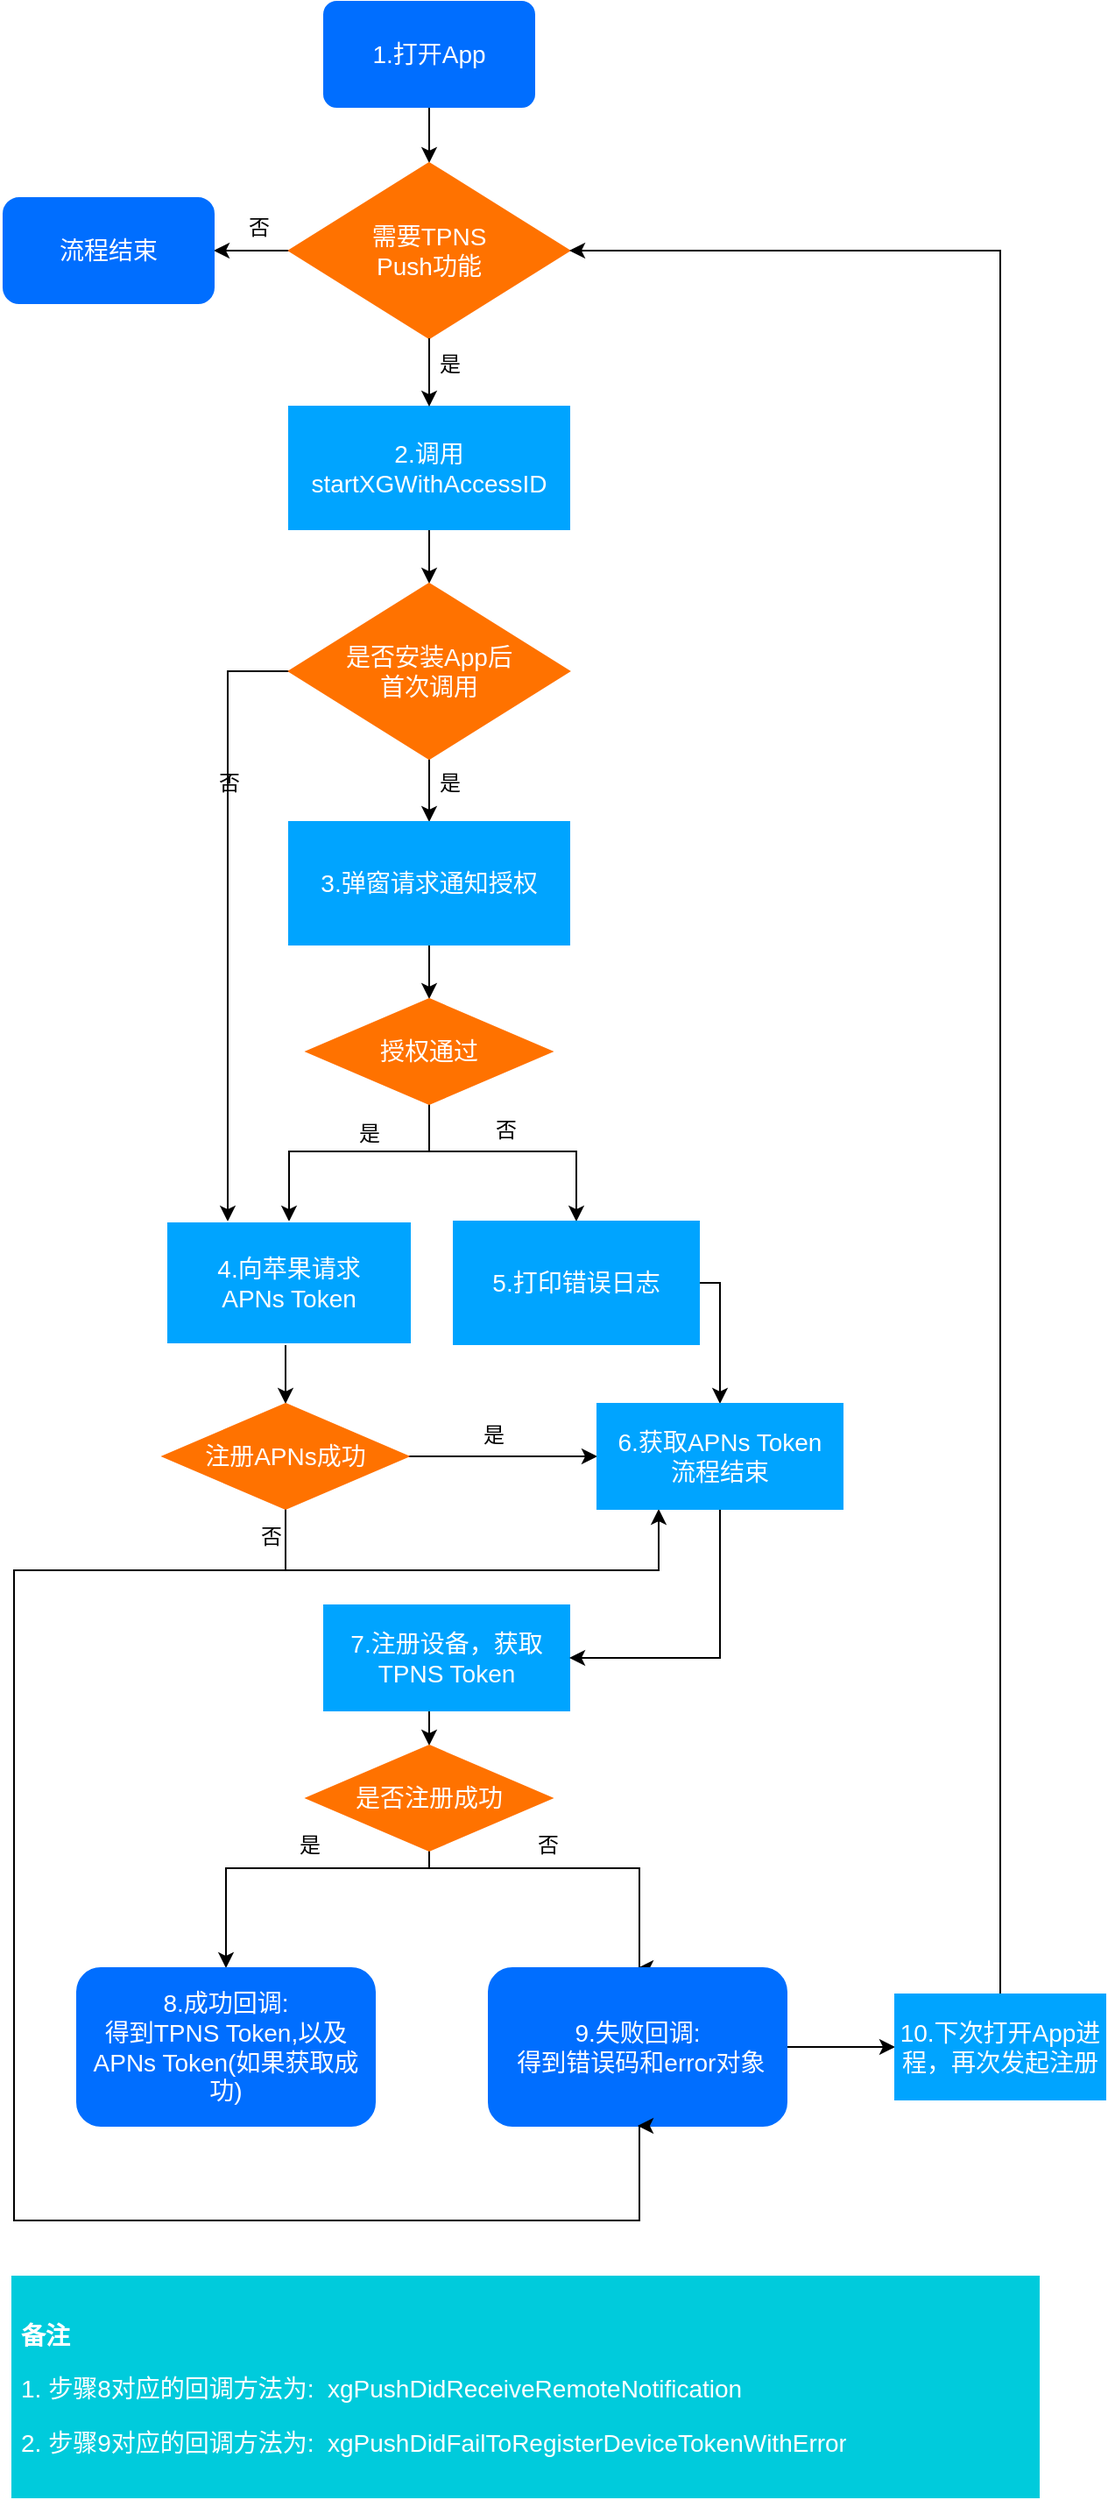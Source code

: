 <mxfile version="13.10.4" type="github">
  <diagram id="-N9uZjTop2ZxeEDGDAec" name="Page-1">
    <mxGraphModel dx="1426" dy="1816" grid="0" gridSize="10" guides="1" tooltips="1" connect="1" arrows="1" fold="1" page="1" pageScale="1" pageWidth="850" pageHeight="1100" math="0" shadow="0">
      <root>
        <mxCell id="0" />
        <mxCell id="1" parent="0" />
        <mxCell id="5" value="" style="endArrow=classic;html=1;exitX=0.5;exitY=1;exitDx=0;exitDy=0;entryX=0.5;entryY=0;entryDx=0;entryDy=0;" parent="1" source="6" edge="1" target="11">
          <mxGeometry width="50" height="50" relative="1" as="geometry">
            <mxPoint x="407" y="88" as="sourcePoint" />
            <mxPoint x="407" y="108" as="targetPoint" />
          </mxGeometry>
        </mxCell>
        <mxCell id="6" value="&lt;font face=&quot;helvetica&quot; style=&quot;font-size: 14px;&quot;&gt;1.打开App&lt;/font&gt;" style="rounded=1;whiteSpace=wrap;html=1;fillColor=#006EFF;strokeColor=#006EFF;fontColor=#FFFFFF;fontSize=14;rotation=0;arcSize=12;" parent="1" vertex="1">
          <mxGeometry x="347" y="-96" width="120" height="60" as="geometry" />
        </mxCell>
        <mxCell id="113" style="edgeStyle=orthogonalEdgeStyle;rounded=0;orthogonalLoop=1;jettySize=auto;html=1;exitX=0.5;exitY=1;exitDx=0;exitDy=0;entryX=0.5;entryY=0;entryDx=0;entryDy=0;" parent="1" source="7" target="46" edge="1">
          <mxGeometry relative="1" as="geometry" />
        </mxCell>
        <mxCell id="7" value="&lt;font face=&quot;helvetica&quot; style=&quot;font-size: 14px;&quot;&gt;&lt;font style=&quot;font-size: 14px;&quot;&gt;2.调用startXGWithAccessID&lt;/font&gt;&lt;br style=&quot;font-size: 14px;&quot;&gt;&lt;/font&gt;" style="rounded=0;whiteSpace=wrap;html=1;fillColor=#00A4FF;strokeColor=#00A4FF;fontColor=#FFFFFF;fontSize=14;" parent="1" vertex="1">
          <mxGeometry x="327" y="135" width="160" height="70" as="geometry" />
        </mxCell>
        <mxCell id="10" value="是" style="text;html=1;strokeColor=none;fillColor=none;align=center;verticalAlign=middle;whiteSpace=wrap;rounded=0;" parent="1" vertex="1">
          <mxGeometry x="407" y="99" width="24" height="24" as="geometry" />
        </mxCell>
        <mxCell id="156" style="edgeStyle=orthogonalEdgeStyle;rounded=0;orthogonalLoop=1;jettySize=auto;html=1;exitX=0;exitY=0.5;exitDx=0;exitDy=0;entryX=1;entryY=0.5;entryDx=0;entryDy=0;arcSize=11;" parent="1" source="11" target="155" edge="1">
          <mxGeometry relative="1" as="geometry" />
        </mxCell>
        <mxCell id="11" value="需要TPNS &lt;br&gt;Push功能" style="rhombus;whiteSpace=wrap;html=1;fontColor=#FFFFFF;fillColor=#FF7200;strokeColor=#FF7200;fontSize=14;" parent="1" vertex="1">
          <mxGeometry x="327" y="-4" width="160" height="100" as="geometry" />
        </mxCell>
        <mxCell id="28" value="" style="edgeStyle=orthogonalEdgeStyle;rounded=0;orthogonalLoop=1;jettySize=auto;html=1;exitX=0.5;exitY=1;exitDx=0;exitDy=0;arcSize=11;" parent="1" source="11" edge="1" target="7">
          <mxGeometry relative="1" as="geometry">
            <mxPoint x="417" y="278" as="sourcePoint" />
            <mxPoint x="407" y="208" as="targetPoint" />
          </mxGeometry>
        </mxCell>
        <mxCell id="110" style="edgeStyle=orthogonalEdgeStyle;rounded=0;orthogonalLoop=1;jettySize=auto;html=1;" parent="1" source="46" target="106" edge="1">
          <mxGeometry relative="1" as="geometry" />
        </mxCell>
        <mxCell id="140" style="edgeStyle=orthogonalEdgeStyle;rounded=0;orthogonalLoop=1;jettySize=auto;html=1;exitX=0;exitY=0.5;exitDx=0;exitDy=0;entryX=0.25;entryY=0;entryDx=0;entryDy=0;" parent="1" source="46" target="120" edge="1">
          <mxGeometry relative="1" as="geometry">
            <Array as="points">
              <mxPoint x="292" y="286" />
            </Array>
          </mxGeometry>
        </mxCell>
        <mxCell id="46" value="是否安装App后&lt;br&gt;首次调用" style="rhombus;whiteSpace=wrap;html=1;fillColor=#FF7200;strokeColor=#FF7200;fontColor=#FFFFFF;fontSize=14;" parent="1" vertex="1">
          <mxGeometry x="327" y="236" width="160" height="100" as="geometry" />
        </mxCell>
        <mxCell id="116" style="edgeStyle=orthogonalEdgeStyle;rounded=0;orthogonalLoop=1;jettySize=auto;html=1;exitX=0.5;exitY=1;exitDx=0;exitDy=0;" parent="1" source="106" target="115" edge="1">
          <mxGeometry relative="1" as="geometry">
            <mxPoint x="407" y="485" as="sourcePoint" />
          </mxGeometry>
        </mxCell>
        <mxCell id="106" value="3.弹窗请求通知授权" style="rounded=0;whiteSpace=wrap;html=1;fillColor=#00A4FF;strokeColor=#00A4FF;fontColor=#FFFFFF;fontSize=14;" parent="1" vertex="1">
          <mxGeometry x="327" y="372" width="160" height="70" as="geometry" />
        </mxCell>
        <mxCell id="107" value="是" style="text;html=1;strokeColor=none;fillColor=none;align=center;verticalAlign=middle;whiteSpace=wrap;rounded=0;" parent="1" vertex="1">
          <mxGeometry x="407" y="338" width="24" height="24" as="geometry" />
        </mxCell>
        <mxCell id="122" style="edgeStyle=orthogonalEdgeStyle;rounded=0;orthogonalLoop=1;jettySize=auto;html=1;exitX=0.5;exitY=1;exitDx=0;exitDy=0;entryX=0.5;entryY=0;entryDx=0;entryDy=0;" parent="1" source="115" target="120" edge="1">
          <mxGeometry relative="1" as="geometry">
            <Array as="points">
              <mxPoint x="407" y="560" />
              <mxPoint x="327" y="560" />
            </Array>
          </mxGeometry>
        </mxCell>
        <mxCell id="133" style="edgeStyle=orthogonalEdgeStyle;rounded=0;orthogonalLoop=1;jettySize=auto;html=1;exitX=0.5;exitY=1;exitDx=0;exitDy=0;entryX=0.5;entryY=0;entryDx=0;entryDy=0;" parent="1" source="115" target="127" edge="1">
          <mxGeometry relative="1" as="geometry">
            <Array as="points">
              <mxPoint x="407" y="560" />
              <mxPoint x="491" y="560" />
            </Array>
          </mxGeometry>
        </mxCell>
        <mxCell id="115" value="授权通过" style="rhombus;whiteSpace=wrap;html=1;fillColor=#FF7200;strokeColor=#FF7200;fontColor=#FFFFFF;fontSize=14;" parent="1" vertex="1">
          <mxGeometry x="337" y="473" width="140" height="60" as="geometry" />
        </mxCell>
        <mxCell id="FgALovn5GCGV0UVQdTQo-188" value="" style="edgeStyle=orthogonalEdgeStyle;rounded=0;orthogonalLoop=1;jettySize=auto;html=1;fontSize=14;fontColor=#FFFFFF;entryX=0.5;entryY=0;entryDx=0;entryDy=0;exitX=0.5;exitY=1;exitDx=0;exitDy=0;" edge="1" parent="1" source="120" target="160">
          <mxGeometry relative="1" as="geometry">
            <mxPoint x="325" y="677" as="sourcePoint" />
            <Array as="points">
              <mxPoint x="325" y="670" />
            </Array>
          </mxGeometry>
        </mxCell>
        <mxCell id="120" value="4.向苹果请求&lt;br&gt;APNs Token" style="rounded=0;whiteSpace=wrap;html=1;fillColor=#00A4FF;strokeColor=#FFFFFF;fontColor=#FFFFFF;fontSize=14;" parent="1" vertex="1">
          <mxGeometry x="257" y="600" width="140" height="70" as="geometry" />
        </mxCell>
        <mxCell id="147" style="edgeStyle=orthogonalEdgeStyle;rounded=0;orthogonalLoop=1;jettySize=auto;html=1;exitX=0.5;exitY=1;exitDx=0;exitDy=0;entryX=0.5;entryY=0;entryDx=0;entryDy=0;" parent="1" source="121" target="146" edge="1">
          <mxGeometry relative="1" as="geometry" />
        </mxCell>
        <mxCell id="121" value="7.注册设备，获取&lt;br&gt;TPNS Token" style="rounded=0;whiteSpace=wrap;html=1;fillColor=#00A4FF;strokeColor=#00A4FF;fontColor=#FFFFFF;fontSize=14;" parent="1" vertex="1">
          <mxGeometry x="347" y="819" width="140" height="60" as="geometry" />
        </mxCell>
        <mxCell id="123" value="是" style="text;html=1;strokeColor=none;fillColor=none;align=center;verticalAlign=middle;whiteSpace=wrap;rounded=0;" parent="1" vertex="1">
          <mxGeometry x="361" y="538" width="24" height="24" as="geometry" />
        </mxCell>
        <mxCell id="177" style="edgeStyle=orthogonalEdgeStyle;rounded=0;orthogonalLoop=1;jettySize=auto;html=1;exitX=1;exitY=0.5;exitDx=0;exitDy=0;" parent="1" source="127" target="169" edge="1">
          <mxGeometry relative="1" as="geometry">
            <Array as="points">
              <mxPoint x="573" y="635" />
            </Array>
          </mxGeometry>
        </mxCell>
        <mxCell id="127" value="5.打印错误日志" style="rounded=0;whiteSpace=wrap;html=1;fillColor=#00A4FF;strokeColor=#00A4FF;fontColor=#FFFFFF;fontSize=14;" parent="1" vertex="1">
          <mxGeometry x="421" y="600" width="140" height="70" as="geometry" />
        </mxCell>
        <mxCell id="129" value="否" style="text;html=1;strokeColor=none;fillColor=none;align=center;verticalAlign=middle;whiteSpace=wrap;rounded=0;" parent="1" vertex="1">
          <mxGeometry x="439" y="536" width="24" height="24" as="geometry" />
        </mxCell>
        <mxCell id="141" value="否" style="text;html=1;strokeColor=none;fillColor=none;align=center;verticalAlign=middle;whiteSpace=wrap;rounded=0;" parent="1" vertex="1">
          <mxGeometry x="281" y="338" width="24" height="24" as="geometry" />
        </mxCell>
        <mxCell id="150" style="edgeStyle=orthogonalEdgeStyle;rounded=0;orthogonalLoop=1;jettySize=auto;html=1;exitX=0.5;exitY=1;exitDx=0;exitDy=0;entryX=0.5;entryY=0;entryDx=0;entryDy=0;" parent="1" source="146" target="148" edge="1">
          <mxGeometry relative="1" as="geometry">
            <Array as="points">
              <mxPoint x="407" y="969" />
              <mxPoint x="291" y="969" />
            </Array>
          </mxGeometry>
        </mxCell>
        <mxCell id="151" style="edgeStyle=orthogonalEdgeStyle;rounded=0;orthogonalLoop=1;jettySize=auto;html=1;exitX=0.5;exitY=1;exitDx=0;exitDy=0;entryX=0.5;entryY=0;entryDx=0;entryDy=0;" parent="1" source="146" target="149" edge="1">
          <mxGeometry relative="1" as="geometry">
            <Array as="points">
              <mxPoint x="407" y="969" />
              <mxPoint x="527" y="969" />
            </Array>
          </mxGeometry>
        </mxCell>
        <mxCell id="146" value="是否注册成功" style="rhombus;whiteSpace=wrap;html=1;fillColor=#FF7200;strokeColor=#FF7200;fontColor=#FFFFFF;fontSize=14;" parent="1" vertex="1">
          <mxGeometry x="337" y="899" width="140" height="60" as="geometry" />
        </mxCell>
        <mxCell id="148" value="&lt;font style=&quot;font-size: 14px&quot;&gt;8.成功回调: &lt;br style=&quot;font-size: 14px&quot;&gt;得到TPNS Token,以及&lt;br&gt;APNs Token(如果获取成功)&lt;/font&gt;" style="rounded=1;whiteSpace=wrap;html=1;fontColor=#FFFFFF;fillColor=#006EFF;strokeColor=#006EFF;fontSize=14;" parent="1" vertex="1">
          <mxGeometry x="206" y="1026" width="170" height="90" as="geometry" />
        </mxCell>
        <mxCell id="153" style="edgeStyle=orthogonalEdgeStyle;rounded=0;orthogonalLoop=1;jettySize=auto;html=1;exitX=1;exitY=0.5;exitDx=0;exitDy=0;entryX=0;entryY=0.5;entryDx=0;entryDy=0;" parent="1" source="149" target="152" edge="1">
          <mxGeometry relative="1" as="geometry" />
        </mxCell>
        <mxCell id="149" value="&lt;font style=&quot;font-size: 14px;&quot;&gt;9.失败回调:&lt;br style=&quot;font-size: 14px;&quot;&gt;&amp;nbsp;得到错误码和error对象&lt;/font&gt;" style="rounded=1;whiteSpace=wrap;html=1;fontColor=#FFFFFF;fillColor=#006EFF;strokeColor=#006EFF;fontSize=14;horizontal=1;verticalAlign=middle;" parent="1" vertex="1">
          <mxGeometry x="441" y="1026" width="170" height="90" as="geometry" />
        </mxCell>
        <mxCell id="154" style="edgeStyle=orthogonalEdgeStyle;rounded=0;orthogonalLoop=1;jettySize=auto;html=1;exitX=0.5;exitY=0;exitDx=0;exitDy=0;entryX=1;entryY=0.5;entryDx=0;entryDy=0;arcSize=20;" parent="1" source="152" target="11" edge="1">
          <mxGeometry relative="1" as="geometry" />
        </mxCell>
        <mxCell id="152" value="10.下次打开App进程，再次发起注册" style="rounded=0;whiteSpace=wrap;html=1;fontColor=#FFFFFF;fillColor=#00A4FF;strokeColor=#00A4FF;fontSize=14;" parent="1" vertex="1">
          <mxGeometry x="673" y="1041" width="120" height="60" as="geometry" />
        </mxCell>
        <mxCell id="155" value="&lt;font face=&quot;helvetica&quot; style=&quot;font-size: 14px;&quot;&gt;流程结束&lt;br style=&quot;font-size: 14px;&quot;&gt;&lt;/font&gt;" style="rounded=1;whiteSpace=wrap;html=1;fillColor=#006EFF;strokeColor=#006EFF;fontColor=#FFFFFF;fontSize=14;" parent="1" vertex="1">
          <mxGeometry x="164" y="16" width="120" height="60" as="geometry" />
        </mxCell>
        <mxCell id="157" value="否" style="text;html=1;strokeColor=none;fillColor=none;align=center;verticalAlign=middle;whiteSpace=wrap;rounded=0;" parent="1" vertex="1">
          <mxGeometry x="298" y="21" width="24" height="24" as="geometry" />
        </mxCell>
        <mxCell id="158" value="是" style="text;html=1;strokeColor=none;fillColor=none;align=center;verticalAlign=middle;whiteSpace=wrap;rounded=0;" parent="1" vertex="1">
          <mxGeometry x="327" y="944" width="24" height="24" as="geometry" />
        </mxCell>
        <mxCell id="159" value="否" style="text;html=1;strokeColor=none;fillColor=none;align=center;verticalAlign=middle;whiteSpace=wrap;rounded=0;" parent="1" vertex="1">
          <mxGeometry x="463" y="944" width="24" height="24" as="geometry" />
        </mxCell>
        <mxCell id="162" style="edgeStyle=orthogonalEdgeStyle;rounded=0;orthogonalLoop=1;jettySize=auto;html=1;entryX=0.5;entryY=1;entryDx=0;entryDy=0;" parent="1" target="149" edge="1">
          <mxGeometry relative="1" as="geometry">
            <Array as="points">
              <mxPoint x="170" y="799" />
              <mxPoint x="170" y="1170" />
              <mxPoint x="527" y="1170" />
            </Array>
            <mxPoint x="337" y="799" as="sourcePoint" />
          </mxGeometry>
        </mxCell>
        <mxCell id="170" style="edgeStyle=orthogonalEdgeStyle;rounded=0;orthogonalLoop=1;jettySize=auto;html=1;exitX=0.5;exitY=1;exitDx=0;exitDy=0;entryX=0.25;entryY=1;entryDx=0;entryDy=0;" parent="1" source="160" target="169" edge="1">
          <mxGeometry relative="1" as="geometry">
            <Array as="points">
              <mxPoint x="325" y="799" />
              <mxPoint x="538" y="799" />
            </Array>
          </mxGeometry>
        </mxCell>
        <mxCell id="178" style="edgeStyle=orthogonalEdgeStyle;rounded=0;orthogonalLoop=1;jettySize=auto;html=1;exitX=1;exitY=0.5;exitDx=0;exitDy=0;entryX=0;entryY=0.5;entryDx=0;entryDy=0;" parent="1" source="160" target="169" edge="1">
          <mxGeometry relative="1" as="geometry">
            <mxPoint x="510" y="734" as="targetPoint" />
          </mxGeometry>
        </mxCell>
        <mxCell id="160" value="注册APNs成功" style="rhombus;whiteSpace=wrap;html=1;fillColor=#FF7200;strokeColor=#FF7200;fontColor=#FFFFFF;fontSize=14;" parent="1" vertex="1">
          <mxGeometry x="255" y="704" width="140" height="60" as="geometry" />
        </mxCell>
        <mxCell id="165" value="否" style="text;html=1;strokeColor=none;fillColor=none;align=center;verticalAlign=middle;whiteSpace=wrap;rounded=0;" parent="1" vertex="1">
          <mxGeometry x="305" y="768" width="24" height="24" as="geometry" />
        </mxCell>
        <mxCell id="168" value="是" style="text;html=1;strokeColor=none;fillColor=none;align=center;verticalAlign=middle;whiteSpace=wrap;rounded=0;" parent="1" vertex="1">
          <mxGeometry x="432" y="710" width="24" height="24" as="geometry" />
        </mxCell>
        <mxCell id="172" style="edgeStyle=orthogonalEdgeStyle;rounded=0;orthogonalLoop=1;jettySize=auto;html=1;exitX=0.5;exitY=1;exitDx=0;exitDy=0;entryX=1;entryY=0.5;entryDx=0;entryDy=0;" parent="1" source="169" target="121" edge="1">
          <mxGeometry relative="1" as="geometry" />
        </mxCell>
        <mxCell id="169" value="6.获取APNs Token&lt;br&gt;流程结束" style="rounded=0;whiteSpace=wrap;html=1;fillColor=#00A4FF;strokeColor=#00A4FF;fontColor=#FFFFFF;fontSize=14;" parent="1" vertex="1">
          <mxGeometry x="503" y="704" width="140" height="60" as="geometry" />
        </mxCell>
        <mxCell id="185" value="&lt;h1 style=&quot;font-size: 14px&quot;&gt;&lt;br&gt;&lt;/h1&gt;&lt;h1 style=&quot;font-size: 14px&quot;&gt;备注&lt;/h1&gt;&lt;p style=&quot;font-size: 14px&quot;&gt;1. 步骤8对应的回调方法为:&amp;nbsp;&amp;nbsp;xgPushDidReceiveRemoteNotification&lt;/p&gt;&lt;p style=&quot;font-size: 14px&quot;&gt;2. 步骤9对应的回调方法为:&amp;nbsp; xgPushDidFailToRegisterDeviceTokenWithError&lt;/p&gt;" style="text;html=1;spacing=5;spacingTop=-20;whiteSpace=wrap;overflow=hidden;rounded=0;fillColor=#00CBDC;strokeColor=#00CBDC;fontColor=#FFFFFF;fontSize=14;" parent="1" vertex="1">
          <mxGeometry x="169" y="1202" width="586" height="126" as="geometry" />
        </mxCell>
      </root>
    </mxGraphModel>
  </diagram>
</mxfile>
